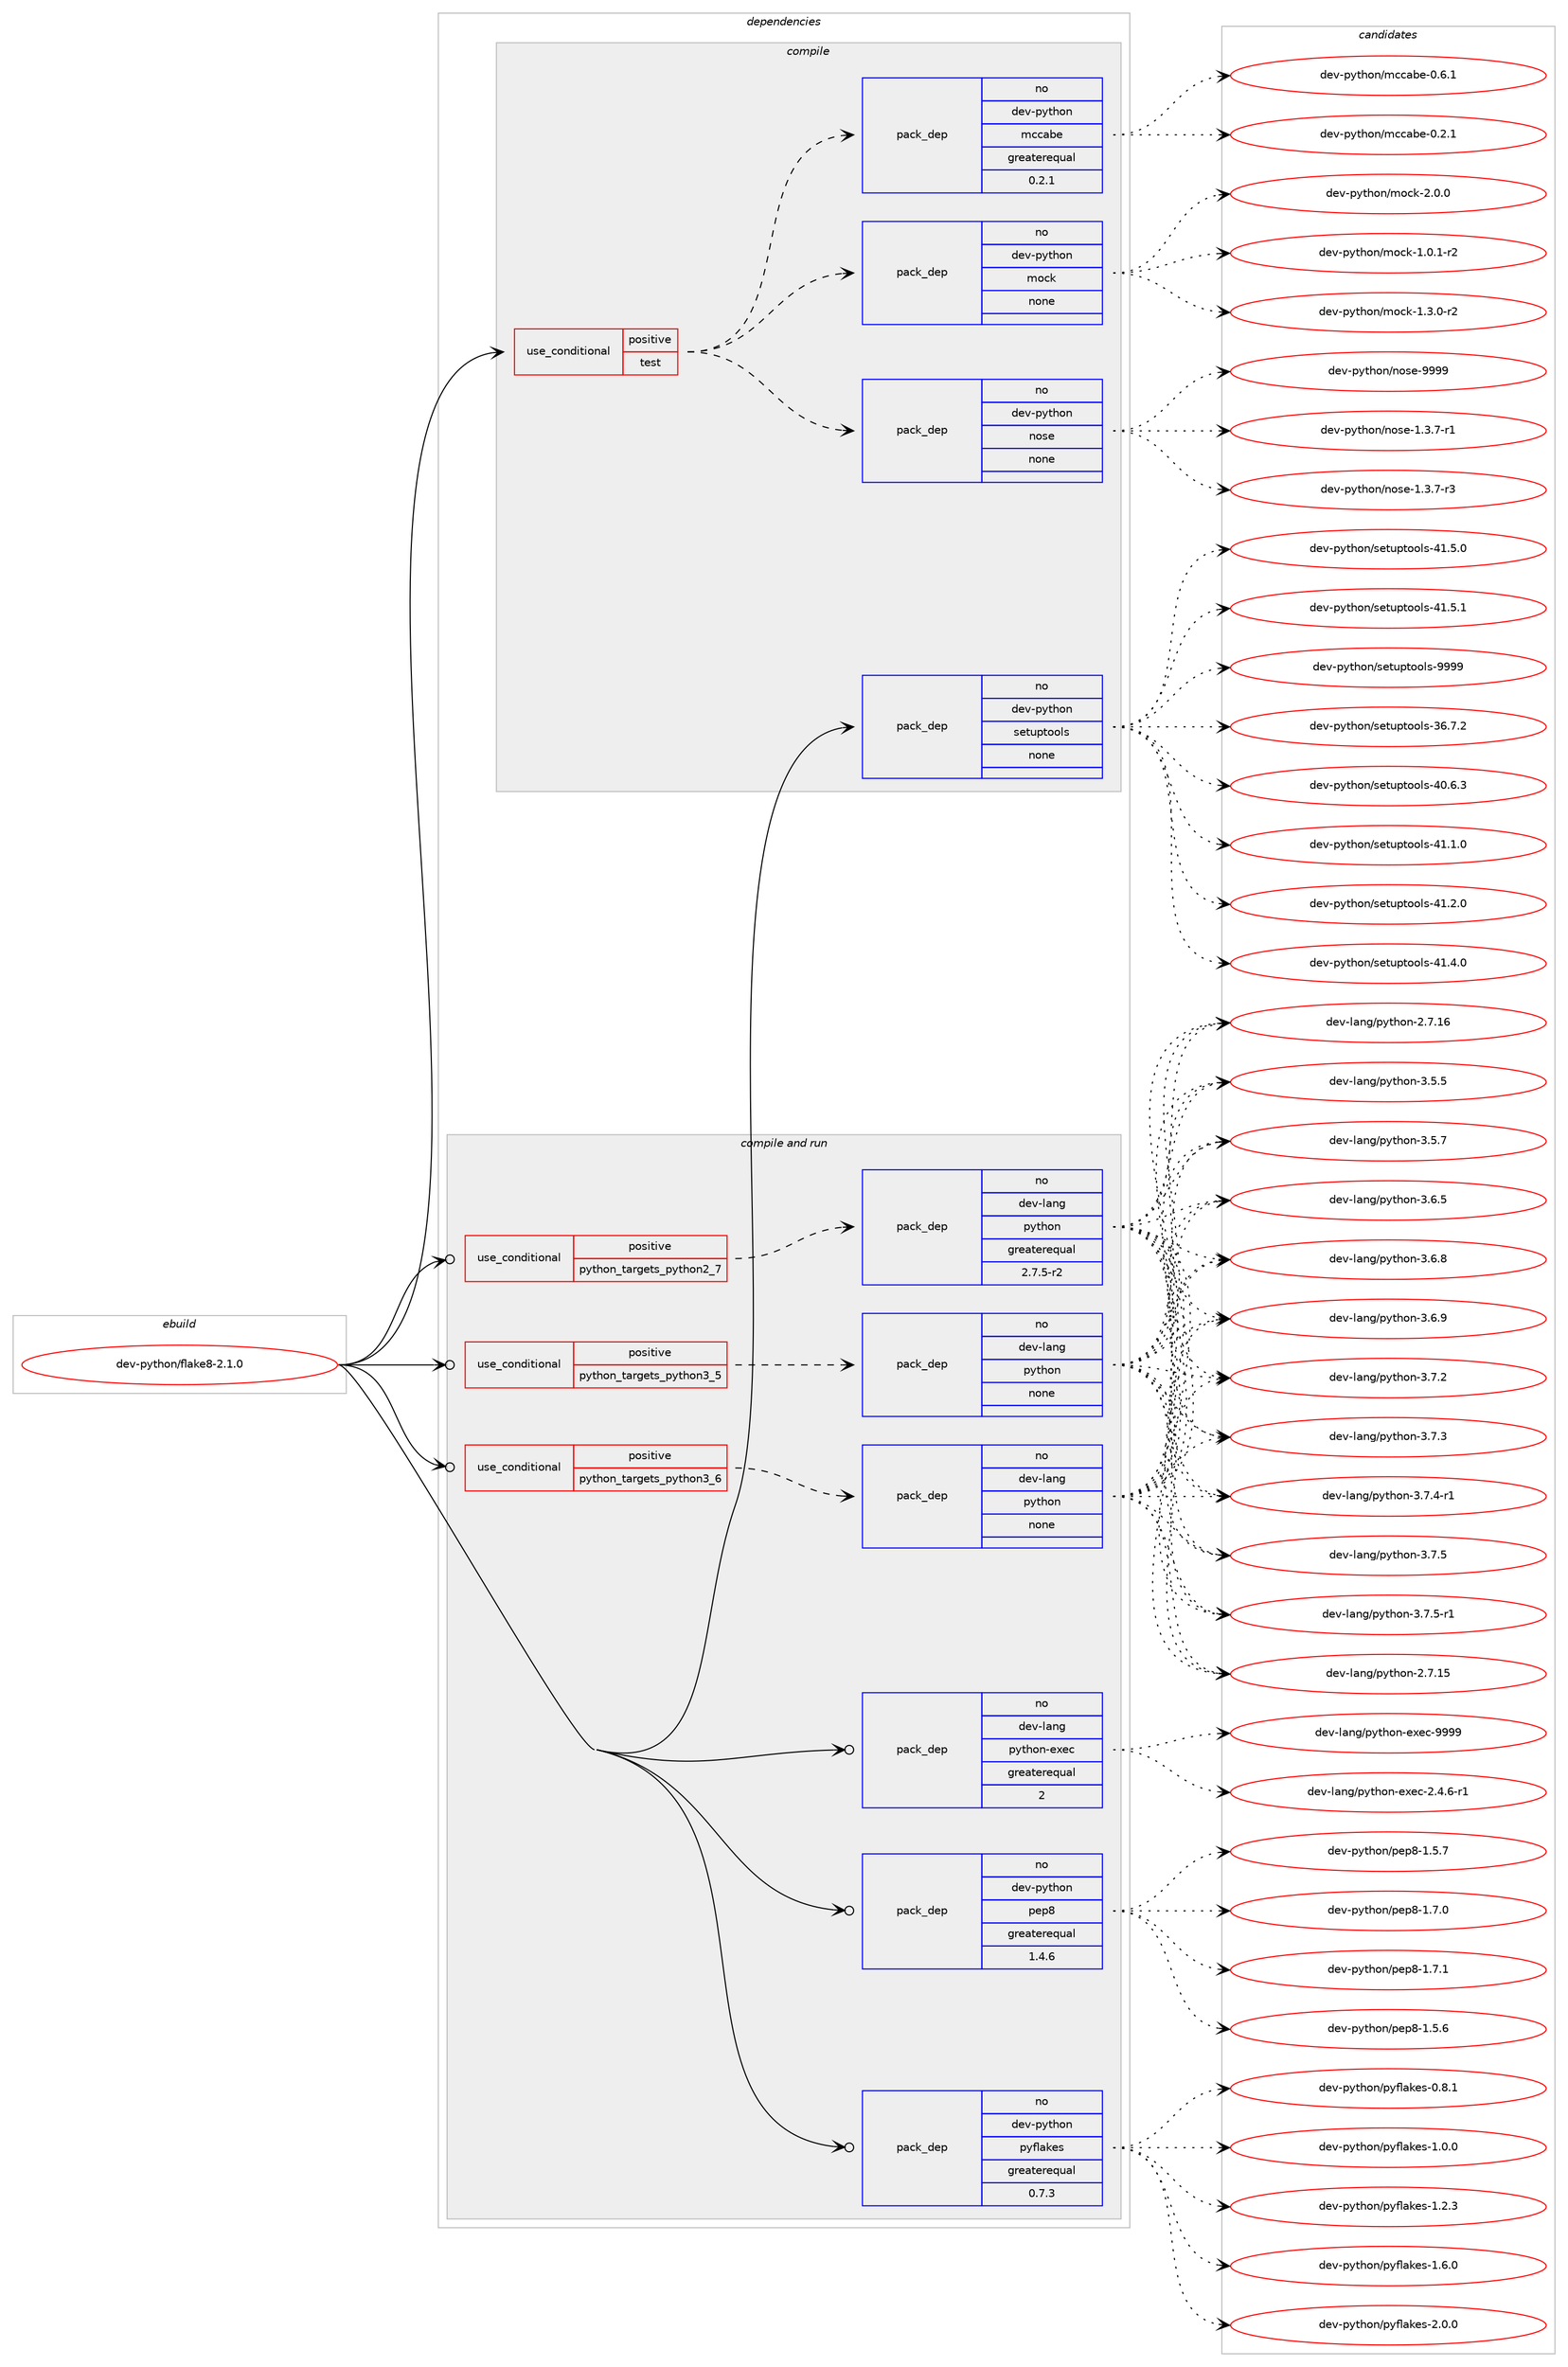 digraph prolog {

# *************
# Graph options
# *************

newrank=true;
concentrate=true;
compound=true;
graph [rankdir=LR,fontname=Helvetica,fontsize=10,ranksep=1.5];#, ranksep=2.5, nodesep=0.2];
edge  [arrowhead=vee];
node  [fontname=Helvetica,fontsize=10];

# **********
# The ebuild
# **********

subgraph cluster_leftcol {
color=gray;
rank=same;
label=<<i>ebuild</i>>;
id [label="dev-python/flake8-2.1.0", color=red, width=4, href="../dev-python/flake8-2.1.0.svg"];
}

# ****************
# The dependencies
# ****************

subgraph cluster_midcol {
color=gray;
label=<<i>dependencies</i>>;
subgraph cluster_compile {
fillcolor="#eeeeee";
style=filled;
label=<<i>compile</i>>;
subgraph cond139302 {
dependency604344 [label=<<TABLE BORDER="0" CELLBORDER="1" CELLSPACING="0" CELLPADDING="4"><TR><TD ROWSPAN="3" CELLPADDING="10">use_conditional</TD></TR><TR><TD>positive</TD></TR><TR><TD>test</TD></TR></TABLE>>, shape=none, color=red];
subgraph pack453245 {
dependency604345 [label=<<TABLE BORDER="0" CELLBORDER="1" CELLSPACING="0" CELLPADDING="4" WIDTH="220"><TR><TD ROWSPAN="6" CELLPADDING="30">pack_dep</TD></TR><TR><TD WIDTH="110">no</TD></TR><TR><TD>dev-python</TD></TR><TR><TD>mccabe</TD></TR><TR><TD>greaterequal</TD></TR><TR><TD>0.2.1</TD></TR></TABLE>>, shape=none, color=blue];
}
dependency604344:e -> dependency604345:w [weight=20,style="dashed",arrowhead="vee"];
subgraph pack453246 {
dependency604346 [label=<<TABLE BORDER="0" CELLBORDER="1" CELLSPACING="0" CELLPADDING="4" WIDTH="220"><TR><TD ROWSPAN="6" CELLPADDING="30">pack_dep</TD></TR><TR><TD WIDTH="110">no</TD></TR><TR><TD>dev-python</TD></TR><TR><TD>nose</TD></TR><TR><TD>none</TD></TR><TR><TD></TD></TR></TABLE>>, shape=none, color=blue];
}
dependency604344:e -> dependency604346:w [weight=20,style="dashed",arrowhead="vee"];
subgraph pack453247 {
dependency604347 [label=<<TABLE BORDER="0" CELLBORDER="1" CELLSPACING="0" CELLPADDING="4" WIDTH="220"><TR><TD ROWSPAN="6" CELLPADDING="30">pack_dep</TD></TR><TR><TD WIDTH="110">no</TD></TR><TR><TD>dev-python</TD></TR><TR><TD>mock</TD></TR><TR><TD>none</TD></TR><TR><TD></TD></TR></TABLE>>, shape=none, color=blue];
}
dependency604344:e -> dependency604347:w [weight=20,style="dashed",arrowhead="vee"];
}
id:e -> dependency604344:w [weight=20,style="solid",arrowhead="vee"];
subgraph pack453248 {
dependency604348 [label=<<TABLE BORDER="0" CELLBORDER="1" CELLSPACING="0" CELLPADDING="4" WIDTH="220"><TR><TD ROWSPAN="6" CELLPADDING="30">pack_dep</TD></TR><TR><TD WIDTH="110">no</TD></TR><TR><TD>dev-python</TD></TR><TR><TD>setuptools</TD></TR><TR><TD>none</TD></TR><TR><TD></TD></TR></TABLE>>, shape=none, color=blue];
}
id:e -> dependency604348:w [weight=20,style="solid",arrowhead="vee"];
}
subgraph cluster_compileandrun {
fillcolor="#eeeeee";
style=filled;
label=<<i>compile and run</i>>;
subgraph cond139303 {
dependency604349 [label=<<TABLE BORDER="0" CELLBORDER="1" CELLSPACING="0" CELLPADDING="4"><TR><TD ROWSPAN="3" CELLPADDING="10">use_conditional</TD></TR><TR><TD>positive</TD></TR><TR><TD>python_targets_python2_7</TD></TR></TABLE>>, shape=none, color=red];
subgraph pack453249 {
dependency604350 [label=<<TABLE BORDER="0" CELLBORDER="1" CELLSPACING="0" CELLPADDING="4" WIDTH="220"><TR><TD ROWSPAN="6" CELLPADDING="30">pack_dep</TD></TR><TR><TD WIDTH="110">no</TD></TR><TR><TD>dev-lang</TD></TR><TR><TD>python</TD></TR><TR><TD>greaterequal</TD></TR><TR><TD>2.7.5-r2</TD></TR></TABLE>>, shape=none, color=blue];
}
dependency604349:e -> dependency604350:w [weight=20,style="dashed",arrowhead="vee"];
}
id:e -> dependency604349:w [weight=20,style="solid",arrowhead="odotvee"];
subgraph cond139304 {
dependency604351 [label=<<TABLE BORDER="0" CELLBORDER="1" CELLSPACING="0" CELLPADDING="4"><TR><TD ROWSPAN="3" CELLPADDING="10">use_conditional</TD></TR><TR><TD>positive</TD></TR><TR><TD>python_targets_python3_5</TD></TR></TABLE>>, shape=none, color=red];
subgraph pack453250 {
dependency604352 [label=<<TABLE BORDER="0" CELLBORDER="1" CELLSPACING="0" CELLPADDING="4" WIDTH="220"><TR><TD ROWSPAN="6" CELLPADDING="30">pack_dep</TD></TR><TR><TD WIDTH="110">no</TD></TR><TR><TD>dev-lang</TD></TR><TR><TD>python</TD></TR><TR><TD>none</TD></TR><TR><TD></TD></TR></TABLE>>, shape=none, color=blue];
}
dependency604351:e -> dependency604352:w [weight=20,style="dashed",arrowhead="vee"];
}
id:e -> dependency604351:w [weight=20,style="solid",arrowhead="odotvee"];
subgraph cond139305 {
dependency604353 [label=<<TABLE BORDER="0" CELLBORDER="1" CELLSPACING="0" CELLPADDING="4"><TR><TD ROWSPAN="3" CELLPADDING="10">use_conditional</TD></TR><TR><TD>positive</TD></TR><TR><TD>python_targets_python3_6</TD></TR></TABLE>>, shape=none, color=red];
subgraph pack453251 {
dependency604354 [label=<<TABLE BORDER="0" CELLBORDER="1" CELLSPACING="0" CELLPADDING="4" WIDTH="220"><TR><TD ROWSPAN="6" CELLPADDING="30">pack_dep</TD></TR><TR><TD WIDTH="110">no</TD></TR><TR><TD>dev-lang</TD></TR><TR><TD>python</TD></TR><TR><TD>none</TD></TR><TR><TD></TD></TR></TABLE>>, shape=none, color=blue];
}
dependency604353:e -> dependency604354:w [weight=20,style="dashed",arrowhead="vee"];
}
id:e -> dependency604353:w [weight=20,style="solid",arrowhead="odotvee"];
subgraph pack453252 {
dependency604355 [label=<<TABLE BORDER="0" CELLBORDER="1" CELLSPACING="0" CELLPADDING="4" WIDTH="220"><TR><TD ROWSPAN="6" CELLPADDING="30">pack_dep</TD></TR><TR><TD WIDTH="110">no</TD></TR><TR><TD>dev-lang</TD></TR><TR><TD>python-exec</TD></TR><TR><TD>greaterequal</TD></TR><TR><TD>2</TD></TR></TABLE>>, shape=none, color=blue];
}
id:e -> dependency604355:w [weight=20,style="solid",arrowhead="odotvee"];
subgraph pack453253 {
dependency604356 [label=<<TABLE BORDER="0" CELLBORDER="1" CELLSPACING="0" CELLPADDING="4" WIDTH="220"><TR><TD ROWSPAN="6" CELLPADDING="30">pack_dep</TD></TR><TR><TD WIDTH="110">no</TD></TR><TR><TD>dev-python</TD></TR><TR><TD>pep8</TD></TR><TR><TD>greaterequal</TD></TR><TR><TD>1.4.6</TD></TR></TABLE>>, shape=none, color=blue];
}
id:e -> dependency604356:w [weight=20,style="solid",arrowhead="odotvee"];
subgraph pack453254 {
dependency604357 [label=<<TABLE BORDER="0" CELLBORDER="1" CELLSPACING="0" CELLPADDING="4" WIDTH="220"><TR><TD ROWSPAN="6" CELLPADDING="30">pack_dep</TD></TR><TR><TD WIDTH="110">no</TD></TR><TR><TD>dev-python</TD></TR><TR><TD>pyflakes</TD></TR><TR><TD>greaterequal</TD></TR><TR><TD>0.7.3</TD></TR></TABLE>>, shape=none, color=blue];
}
id:e -> dependency604357:w [weight=20,style="solid",arrowhead="odotvee"];
}
subgraph cluster_run {
fillcolor="#eeeeee";
style=filled;
label=<<i>run</i>>;
}
}

# **************
# The candidates
# **************

subgraph cluster_choices {
rank=same;
color=gray;
label=<<i>candidates</i>>;

subgraph choice453245 {
color=black;
nodesep=1;
choice100101118451121211161041111104710999999798101454846504649 [label="dev-python/mccabe-0.2.1", color=red, width=4,href="../dev-python/mccabe-0.2.1.svg"];
choice100101118451121211161041111104710999999798101454846544649 [label="dev-python/mccabe-0.6.1", color=red, width=4,href="../dev-python/mccabe-0.6.1.svg"];
dependency604345:e -> choice100101118451121211161041111104710999999798101454846504649:w [style=dotted,weight="100"];
dependency604345:e -> choice100101118451121211161041111104710999999798101454846544649:w [style=dotted,weight="100"];
}
subgraph choice453246 {
color=black;
nodesep=1;
choice10010111845112121116104111110471101111151014549465146554511449 [label="dev-python/nose-1.3.7-r1", color=red, width=4,href="../dev-python/nose-1.3.7-r1.svg"];
choice10010111845112121116104111110471101111151014549465146554511451 [label="dev-python/nose-1.3.7-r3", color=red, width=4,href="../dev-python/nose-1.3.7-r3.svg"];
choice10010111845112121116104111110471101111151014557575757 [label="dev-python/nose-9999", color=red, width=4,href="../dev-python/nose-9999.svg"];
dependency604346:e -> choice10010111845112121116104111110471101111151014549465146554511449:w [style=dotted,weight="100"];
dependency604346:e -> choice10010111845112121116104111110471101111151014549465146554511451:w [style=dotted,weight="100"];
dependency604346:e -> choice10010111845112121116104111110471101111151014557575757:w [style=dotted,weight="100"];
}
subgraph choice453247 {
color=black;
nodesep=1;
choice1001011184511212111610411111047109111991074549464846494511450 [label="dev-python/mock-1.0.1-r2", color=red, width=4,href="../dev-python/mock-1.0.1-r2.svg"];
choice1001011184511212111610411111047109111991074549465146484511450 [label="dev-python/mock-1.3.0-r2", color=red, width=4,href="../dev-python/mock-1.3.0-r2.svg"];
choice100101118451121211161041111104710911199107455046484648 [label="dev-python/mock-2.0.0", color=red, width=4,href="../dev-python/mock-2.0.0.svg"];
dependency604347:e -> choice1001011184511212111610411111047109111991074549464846494511450:w [style=dotted,weight="100"];
dependency604347:e -> choice1001011184511212111610411111047109111991074549465146484511450:w [style=dotted,weight="100"];
dependency604347:e -> choice100101118451121211161041111104710911199107455046484648:w [style=dotted,weight="100"];
}
subgraph choice453248 {
color=black;
nodesep=1;
choice100101118451121211161041111104711510111611711211611111110811545515446554650 [label="dev-python/setuptools-36.7.2", color=red, width=4,href="../dev-python/setuptools-36.7.2.svg"];
choice100101118451121211161041111104711510111611711211611111110811545524846544651 [label="dev-python/setuptools-40.6.3", color=red, width=4,href="../dev-python/setuptools-40.6.3.svg"];
choice100101118451121211161041111104711510111611711211611111110811545524946494648 [label="dev-python/setuptools-41.1.0", color=red, width=4,href="../dev-python/setuptools-41.1.0.svg"];
choice100101118451121211161041111104711510111611711211611111110811545524946504648 [label="dev-python/setuptools-41.2.0", color=red, width=4,href="../dev-python/setuptools-41.2.0.svg"];
choice100101118451121211161041111104711510111611711211611111110811545524946524648 [label="dev-python/setuptools-41.4.0", color=red, width=4,href="../dev-python/setuptools-41.4.0.svg"];
choice100101118451121211161041111104711510111611711211611111110811545524946534648 [label="dev-python/setuptools-41.5.0", color=red, width=4,href="../dev-python/setuptools-41.5.0.svg"];
choice100101118451121211161041111104711510111611711211611111110811545524946534649 [label="dev-python/setuptools-41.5.1", color=red, width=4,href="../dev-python/setuptools-41.5.1.svg"];
choice10010111845112121116104111110471151011161171121161111111081154557575757 [label="dev-python/setuptools-9999", color=red, width=4,href="../dev-python/setuptools-9999.svg"];
dependency604348:e -> choice100101118451121211161041111104711510111611711211611111110811545515446554650:w [style=dotted,weight="100"];
dependency604348:e -> choice100101118451121211161041111104711510111611711211611111110811545524846544651:w [style=dotted,weight="100"];
dependency604348:e -> choice100101118451121211161041111104711510111611711211611111110811545524946494648:w [style=dotted,weight="100"];
dependency604348:e -> choice100101118451121211161041111104711510111611711211611111110811545524946504648:w [style=dotted,weight="100"];
dependency604348:e -> choice100101118451121211161041111104711510111611711211611111110811545524946524648:w [style=dotted,weight="100"];
dependency604348:e -> choice100101118451121211161041111104711510111611711211611111110811545524946534648:w [style=dotted,weight="100"];
dependency604348:e -> choice100101118451121211161041111104711510111611711211611111110811545524946534649:w [style=dotted,weight="100"];
dependency604348:e -> choice10010111845112121116104111110471151011161171121161111111081154557575757:w [style=dotted,weight="100"];
}
subgraph choice453249 {
color=black;
nodesep=1;
choice10010111845108971101034711212111610411111045504655464953 [label="dev-lang/python-2.7.15", color=red, width=4,href="../dev-lang/python-2.7.15.svg"];
choice10010111845108971101034711212111610411111045504655464954 [label="dev-lang/python-2.7.16", color=red, width=4,href="../dev-lang/python-2.7.16.svg"];
choice100101118451089711010347112121116104111110455146534653 [label="dev-lang/python-3.5.5", color=red, width=4,href="../dev-lang/python-3.5.5.svg"];
choice100101118451089711010347112121116104111110455146534655 [label="dev-lang/python-3.5.7", color=red, width=4,href="../dev-lang/python-3.5.7.svg"];
choice100101118451089711010347112121116104111110455146544653 [label="dev-lang/python-3.6.5", color=red, width=4,href="../dev-lang/python-3.6.5.svg"];
choice100101118451089711010347112121116104111110455146544656 [label="dev-lang/python-3.6.8", color=red, width=4,href="../dev-lang/python-3.6.8.svg"];
choice100101118451089711010347112121116104111110455146544657 [label="dev-lang/python-3.6.9", color=red, width=4,href="../dev-lang/python-3.6.9.svg"];
choice100101118451089711010347112121116104111110455146554650 [label="dev-lang/python-3.7.2", color=red, width=4,href="../dev-lang/python-3.7.2.svg"];
choice100101118451089711010347112121116104111110455146554651 [label="dev-lang/python-3.7.3", color=red, width=4,href="../dev-lang/python-3.7.3.svg"];
choice1001011184510897110103471121211161041111104551465546524511449 [label="dev-lang/python-3.7.4-r1", color=red, width=4,href="../dev-lang/python-3.7.4-r1.svg"];
choice100101118451089711010347112121116104111110455146554653 [label="dev-lang/python-3.7.5", color=red, width=4,href="../dev-lang/python-3.7.5.svg"];
choice1001011184510897110103471121211161041111104551465546534511449 [label="dev-lang/python-3.7.5-r1", color=red, width=4,href="../dev-lang/python-3.7.5-r1.svg"];
dependency604350:e -> choice10010111845108971101034711212111610411111045504655464953:w [style=dotted,weight="100"];
dependency604350:e -> choice10010111845108971101034711212111610411111045504655464954:w [style=dotted,weight="100"];
dependency604350:e -> choice100101118451089711010347112121116104111110455146534653:w [style=dotted,weight="100"];
dependency604350:e -> choice100101118451089711010347112121116104111110455146534655:w [style=dotted,weight="100"];
dependency604350:e -> choice100101118451089711010347112121116104111110455146544653:w [style=dotted,weight="100"];
dependency604350:e -> choice100101118451089711010347112121116104111110455146544656:w [style=dotted,weight="100"];
dependency604350:e -> choice100101118451089711010347112121116104111110455146544657:w [style=dotted,weight="100"];
dependency604350:e -> choice100101118451089711010347112121116104111110455146554650:w [style=dotted,weight="100"];
dependency604350:e -> choice100101118451089711010347112121116104111110455146554651:w [style=dotted,weight="100"];
dependency604350:e -> choice1001011184510897110103471121211161041111104551465546524511449:w [style=dotted,weight="100"];
dependency604350:e -> choice100101118451089711010347112121116104111110455146554653:w [style=dotted,weight="100"];
dependency604350:e -> choice1001011184510897110103471121211161041111104551465546534511449:w [style=dotted,weight="100"];
}
subgraph choice453250 {
color=black;
nodesep=1;
choice10010111845108971101034711212111610411111045504655464953 [label="dev-lang/python-2.7.15", color=red, width=4,href="../dev-lang/python-2.7.15.svg"];
choice10010111845108971101034711212111610411111045504655464954 [label="dev-lang/python-2.7.16", color=red, width=4,href="../dev-lang/python-2.7.16.svg"];
choice100101118451089711010347112121116104111110455146534653 [label="dev-lang/python-3.5.5", color=red, width=4,href="../dev-lang/python-3.5.5.svg"];
choice100101118451089711010347112121116104111110455146534655 [label="dev-lang/python-3.5.7", color=red, width=4,href="../dev-lang/python-3.5.7.svg"];
choice100101118451089711010347112121116104111110455146544653 [label="dev-lang/python-3.6.5", color=red, width=4,href="../dev-lang/python-3.6.5.svg"];
choice100101118451089711010347112121116104111110455146544656 [label="dev-lang/python-3.6.8", color=red, width=4,href="../dev-lang/python-3.6.8.svg"];
choice100101118451089711010347112121116104111110455146544657 [label="dev-lang/python-3.6.9", color=red, width=4,href="../dev-lang/python-3.6.9.svg"];
choice100101118451089711010347112121116104111110455146554650 [label="dev-lang/python-3.7.2", color=red, width=4,href="../dev-lang/python-3.7.2.svg"];
choice100101118451089711010347112121116104111110455146554651 [label="dev-lang/python-3.7.3", color=red, width=4,href="../dev-lang/python-3.7.3.svg"];
choice1001011184510897110103471121211161041111104551465546524511449 [label="dev-lang/python-3.7.4-r1", color=red, width=4,href="../dev-lang/python-3.7.4-r1.svg"];
choice100101118451089711010347112121116104111110455146554653 [label="dev-lang/python-3.7.5", color=red, width=4,href="../dev-lang/python-3.7.5.svg"];
choice1001011184510897110103471121211161041111104551465546534511449 [label="dev-lang/python-3.7.5-r1", color=red, width=4,href="../dev-lang/python-3.7.5-r1.svg"];
dependency604352:e -> choice10010111845108971101034711212111610411111045504655464953:w [style=dotted,weight="100"];
dependency604352:e -> choice10010111845108971101034711212111610411111045504655464954:w [style=dotted,weight="100"];
dependency604352:e -> choice100101118451089711010347112121116104111110455146534653:w [style=dotted,weight="100"];
dependency604352:e -> choice100101118451089711010347112121116104111110455146534655:w [style=dotted,weight="100"];
dependency604352:e -> choice100101118451089711010347112121116104111110455146544653:w [style=dotted,weight="100"];
dependency604352:e -> choice100101118451089711010347112121116104111110455146544656:w [style=dotted,weight="100"];
dependency604352:e -> choice100101118451089711010347112121116104111110455146544657:w [style=dotted,weight="100"];
dependency604352:e -> choice100101118451089711010347112121116104111110455146554650:w [style=dotted,weight="100"];
dependency604352:e -> choice100101118451089711010347112121116104111110455146554651:w [style=dotted,weight="100"];
dependency604352:e -> choice1001011184510897110103471121211161041111104551465546524511449:w [style=dotted,weight="100"];
dependency604352:e -> choice100101118451089711010347112121116104111110455146554653:w [style=dotted,weight="100"];
dependency604352:e -> choice1001011184510897110103471121211161041111104551465546534511449:w [style=dotted,weight="100"];
}
subgraph choice453251 {
color=black;
nodesep=1;
choice10010111845108971101034711212111610411111045504655464953 [label="dev-lang/python-2.7.15", color=red, width=4,href="../dev-lang/python-2.7.15.svg"];
choice10010111845108971101034711212111610411111045504655464954 [label="dev-lang/python-2.7.16", color=red, width=4,href="../dev-lang/python-2.7.16.svg"];
choice100101118451089711010347112121116104111110455146534653 [label="dev-lang/python-3.5.5", color=red, width=4,href="../dev-lang/python-3.5.5.svg"];
choice100101118451089711010347112121116104111110455146534655 [label="dev-lang/python-3.5.7", color=red, width=4,href="../dev-lang/python-3.5.7.svg"];
choice100101118451089711010347112121116104111110455146544653 [label="dev-lang/python-3.6.5", color=red, width=4,href="../dev-lang/python-3.6.5.svg"];
choice100101118451089711010347112121116104111110455146544656 [label="dev-lang/python-3.6.8", color=red, width=4,href="../dev-lang/python-3.6.8.svg"];
choice100101118451089711010347112121116104111110455146544657 [label="dev-lang/python-3.6.9", color=red, width=4,href="../dev-lang/python-3.6.9.svg"];
choice100101118451089711010347112121116104111110455146554650 [label="dev-lang/python-3.7.2", color=red, width=4,href="../dev-lang/python-3.7.2.svg"];
choice100101118451089711010347112121116104111110455146554651 [label="dev-lang/python-3.7.3", color=red, width=4,href="../dev-lang/python-3.7.3.svg"];
choice1001011184510897110103471121211161041111104551465546524511449 [label="dev-lang/python-3.7.4-r1", color=red, width=4,href="../dev-lang/python-3.7.4-r1.svg"];
choice100101118451089711010347112121116104111110455146554653 [label="dev-lang/python-3.7.5", color=red, width=4,href="../dev-lang/python-3.7.5.svg"];
choice1001011184510897110103471121211161041111104551465546534511449 [label="dev-lang/python-3.7.5-r1", color=red, width=4,href="../dev-lang/python-3.7.5-r1.svg"];
dependency604354:e -> choice10010111845108971101034711212111610411111045504655464953:w [style=dotted,weight="100"];
dependency604354:e -> choice10010111845108971101034711212111610411111045504655464954:w [style=dotted,weight="100"];
dependency604354:e -> choice100101118451089711010347112121116104111110455146534653:w [style=dotted,weight="100"];
dependency604354:e -> choice100101118451089711010347112121116104111110455146534655:w [style=dotted,weight="100"];
dependency604354:e -> choice100101118451089711010347112121116104111110455146544653:w [style=dotted,weight="100"];
dependency604354:e -> choice100101118451089711010347112121116104111110455146544656:w [style=dotted,weight="100"];
dependency604354:e -> choice100101118451089711010347112121116104111110455146544657:w [style=dotted,weight="100"];
dependency604354:e -> choice100101118451089711010347112121116104111110455146554650:w [style=dotted,weight="100"];
dependency604354:e -> choice100101118451089711010347112121116104111110455146554651:w [style=dotted,weight="100"];
dependency604354:e -> choice1001011184510897110103471121211161041111104551465546524511449:w [style=dotted,weight="100"];
dependency604354:e -> choice100101118451089711010347112121116104111110455146554653:w [style=dotted,weight="100"];
dependency604354:e -> choice1001011184510897110103471121211161041111104551465546534511449:w [style=dotted,weight="100"];
}
subgraph choice453252 {
color=black;
nodesep=1;
choice10010111845108971101034711212111610411111045101120101994550465246544511449 [label="dev-lang/python-exec-2.4.6-r1", color=red, width=4,href="../dev-lang/python-exec-2.4.6-r1.svg"];
choice10010111845108971101034711212111610411111045101120101994557575757 [label="dev-lang/python-exec-9999", color=red, width=4,href="../dev-lang/python-exec-9999.svg"];
dependency604355:e -> choice10010111845108971101034711212111610411111045101120101994550465246544511449:w [style=dotted,weight="100"];
dependency604355:e -> choice10010111845108971101034711212111610411111045101120101994557575757:w [style=dotted,weight="100"];
}
subgraph choice453253 {
color=black;
nodesep=1;
choice100101118451121211161041111104711210111256454946534654 [label="dev-python/pep8-1.5.6", color=red, width=4,href="../dev-python/pep8-1.5.6.svg"];
choice100101118451121211161041111104711210111256454946534655 [label="dev-python/pep8-1.5.7", color=red, width=4,href="../dev-python/pep8-1.5.7.svg"];
choice100101118451121211161041111104711210111256454946554648 [label="dev-python/pep8-1.7.0", color=red, width=4,href="../dev-python/pep8-1.7.0.svg"];
choice100101118451121211161041111104711210111256454946554649 [label="dev-python/pep8-1.7.1", color=red, width=4,href="../dev-python/pep8-1.7.1.svg"];
dependency604356:e -> choice100101118451121211161041111104711210111256454946534654:w [style=dotted,weight="100"];
dependency604356:e -> choice100101118451121211161041111104711210111256454946534655:w [style=dotted,weight="100"];
dependency604356:e -> choice100101118451121211161041111104711210111256454946554648:w [style=dotted,weight="100"];
dependency604356:e -> choice100101118451121211161041111104711210111256454946554649:w [style=dotted,weight="100"];
}
subgraph choice453254 {
color=black;
nodesep=1;
choice100101118451121211161041111104711212110210897107101115454846564649 [label="dev-python/pyflakes-0.8.1", color=red, width=4,href="../dev-python/pyflakes-0.8.1.svg"];
choice100101118451121211161041111104711212110210897107101115454946484648 [label="dev-python/pyflakes-1.0.0", color=red, width=4,href="../dev-python/pyflakes-1.0.0.svg"];
choice100101118451121211161041111104711212110210897107101115454946504651 [label="dev-python/pyflakes-1.2.3", color=red, width=4,href="../dev-python/pyflakes-1.2.3.svg"];
choice100101118451121211161041111104711212110210897107101115454946544648 [label="dev-python/pyflakes-1.6.0", color=red, width=4,href="../dev-python/pyflakes-1.6.0.svg"];
choice100101118451121211161041111104711212110210897107101115455046484648 [label="dev-python/pyflakes-2.0.0", color=red, width=4,href="../dev-python/pyflakes-2.0.0.svg"];
dependency604357:e -> choice100101118451121211161041111104711212110210897107101115454846564649:w [style=dotted,weight="100"];
dependency604357:e -> choice100101118451121211161041111104711212110210897107101115454946484648:w [style=dotted,weight="100"];
dependency604357:e -> choice100101118451121211161041111104711212110210897107101115454946504651:w [style=dotted,weight="100"];
dependency604357:e -> choice100101118451121211161041111104711212110210897107101115454946544648:w [style=dotted,weight="100"];
dependency604357:e -> choice100101118451121211161041111104711212110210897107101115455046484648:w [style=dotted,weight="100"];
}
}

}
